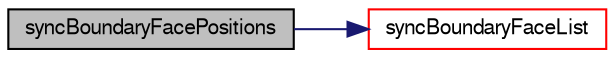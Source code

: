 digraph "syncBoundaryFacePositions"
{
  bgcolor="transparent";
  edge [fontname="FreeSans",fontsize="10",labelfontname="FreeSans",labelfontsize="10"];
  node [fontname="FreeSans",fontsize="10",shape=record];
  rankdir="LR";
  Node1 [label="syncBoundaryFacePositions",height=0.2,width=0.4,color="black", fillcolor="grey75", style="filled" fontcolor="black"];
  Node1 -> Node2 [color="midnightblue",fontsize="10",style="solid",fontname="FreeSans"];
  Node2 [label="syncBoundaryFaceList",height=0.2,width=0.4,color="red",URL="$a02474.html#a1885668646afb3cf257512c56daa9b2f",tooltip="Synchronize values on boundary faces only. "];
}
